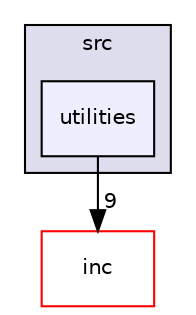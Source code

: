 digraph "src/utilities" {
  compound=true
  node [ fontsize="10", fontname="Helvetica"];
  edge [ labelfontsize="10", labelfontname="Helvetica"];
  subgraph clusterdir_68267d1309a1af8e8297ef4c3efbcdba {
    graph [ bgcolor="#ddddee", pencolor="black", label="src" fontname="Helvetica", fontsize="10", URL="dir_68267d1309a1af8e8297ef4c3efbcdba.html"]
  dir_7b5d38f1875f1b693f62ca6a108a1129 [shape=box, label="utilities", style="filled", fillcolor="#eeeeff", pencolor="black", URL="dir_7b5d38f1875f1b693f62ca6a108a1129.html"];
  }
  dir_bfccd401955b95cf8c75461437045ac0 [shape=box label="inc" fillcolor="white" style="filled" color="red" URL="dir_bfccd401955b95cf8c75461437045ac0.html"];
  dir_7b5d38f1875f1b693f62ca6a108a1129->dir_bfccd401955b95cf8c75461437045ac0 [headlabel="9", labeldistance=1.5 headhref="dir_000007_000000.html"];
}

